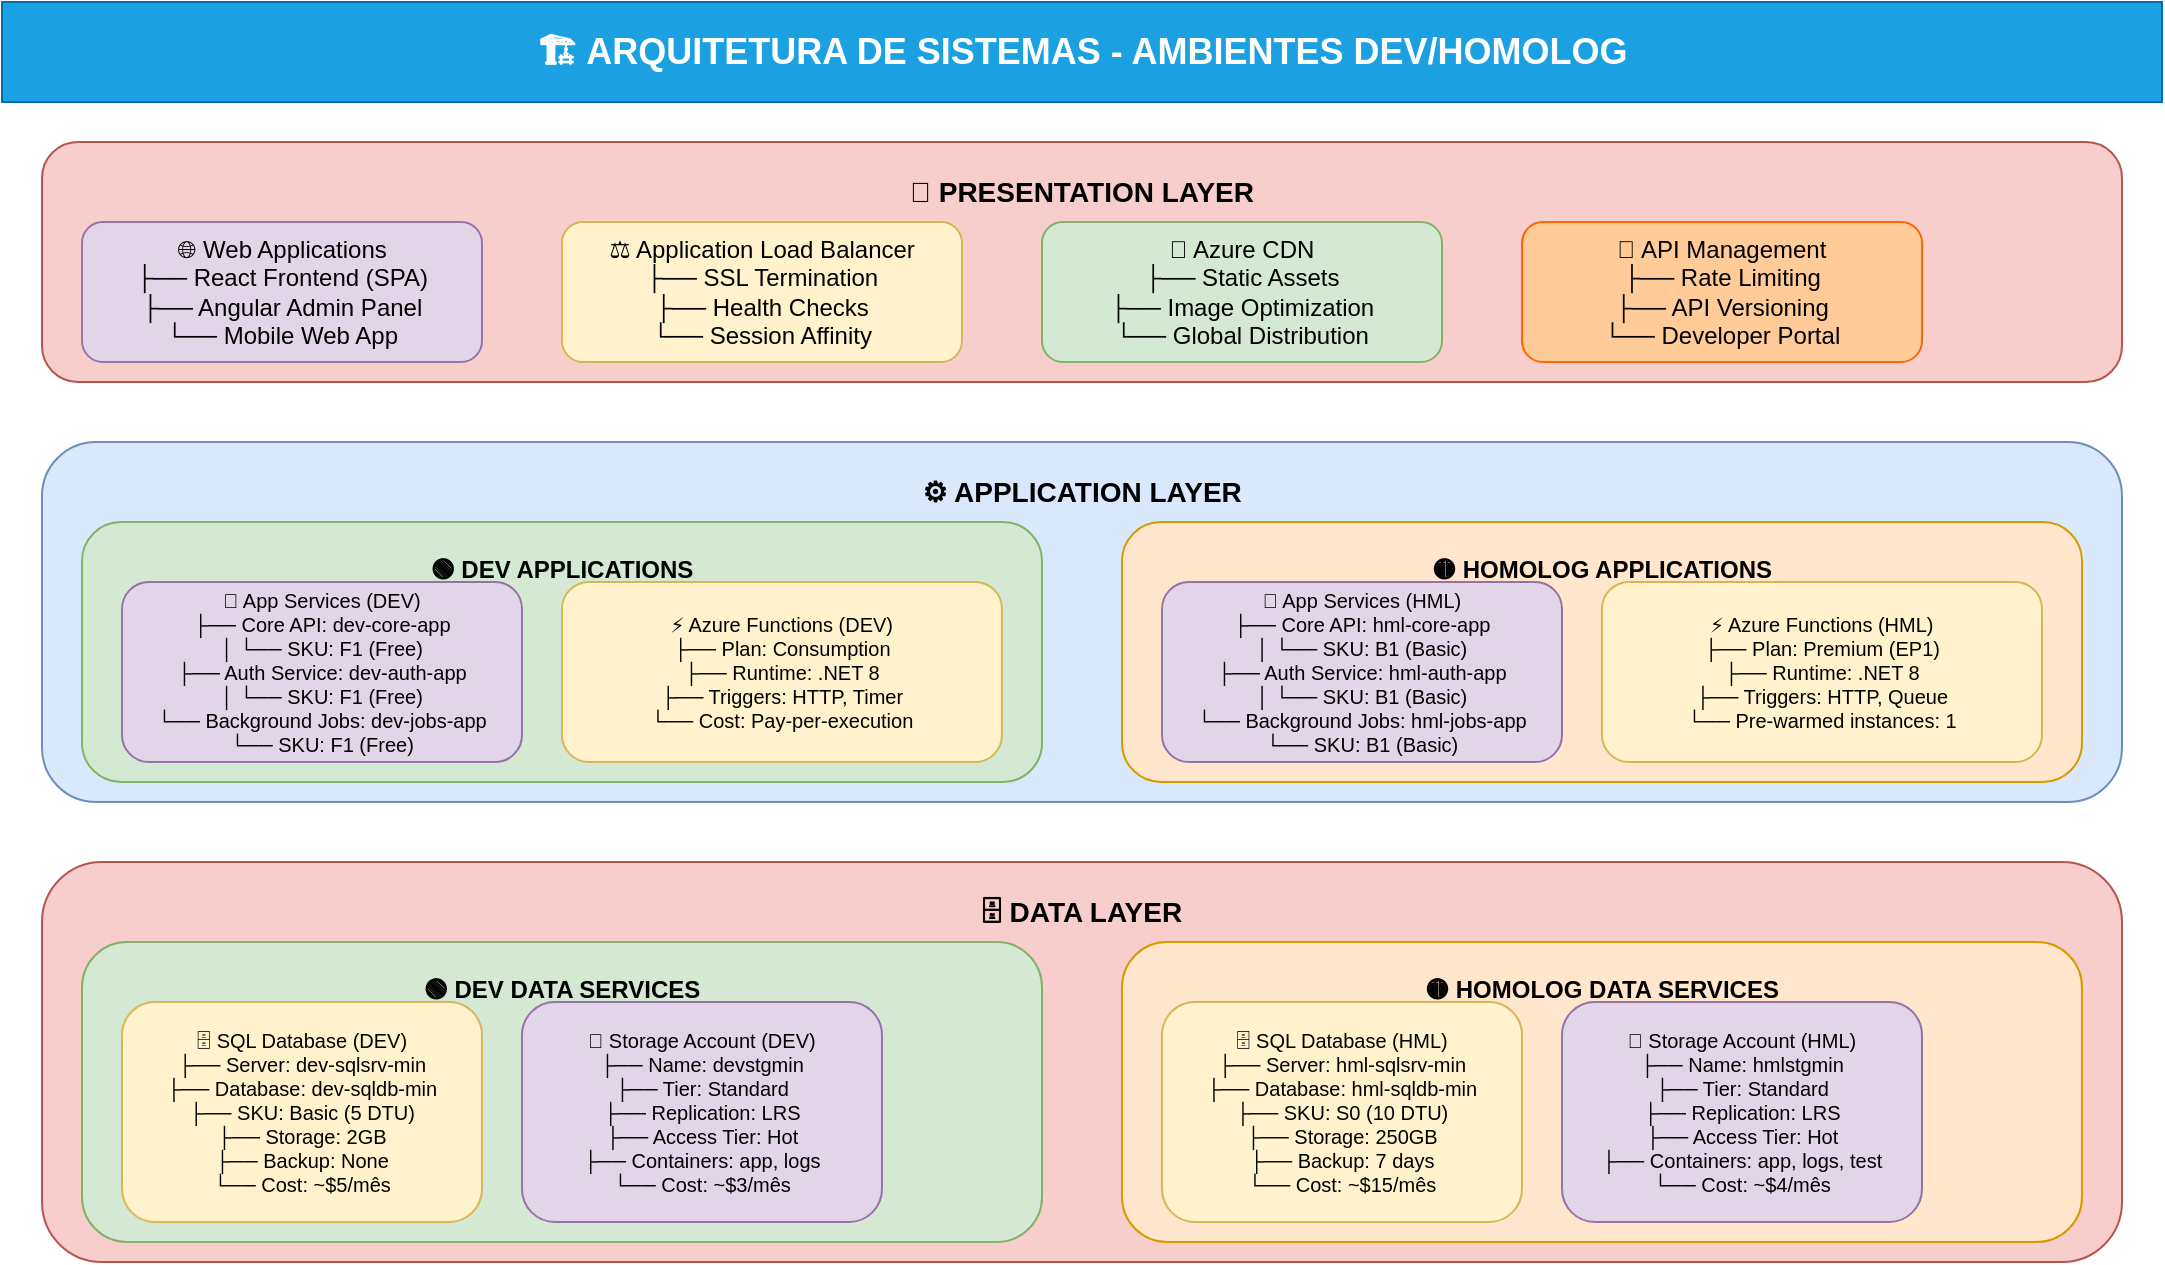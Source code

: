 <?xml version="1.0" encoding="UTF-8"?>
<mxfile version="21.6.5" type="device">
  <diagram name="Arquitetura-de-Sistemas" id="sistemas-arch">
    <mxGraphModel dx="1422" dy="794" grid="1" gridSize="10" guides="1" tooltips="1" connect="1" arrows="1" fold="1" page="1" pageScale="1" pageWidth="1169" pageHeight="827" math="0" shadow="0">
      <root>
        <mxCell id="0" />
        <mxCell id="1" parent="0" />
        
        <!-- Title -->
        <mxCell id="title" value="🏗️ ARQUITETURA DE SISTEMAS - AMBIENTES DEV/HOMOLOG" style="rounded=0;whiteSpace=wrap;html=1;fillColor=#1ba1e2;strokeColor=#006EAF;fontSize=18;fontStyle=1;fontColor=#ffffff;" vertex="1" parent="1">
          <mxGeometry x="40" y="20" width="1080" height="50" as="geometry" />
        </mxCell>
        
        <!-- Presentation Layer -->
        <mxCell id="presentation-layer" value="🎨 PRESENTATION LAYER" style="rounded=1;whiteSpace=wrap;html=1;fillColor=#f8cecc;strokeColor=#b85450;fontSize=14;fontStyle=1;verticalAlign=top;spacingTop=10;" vertex="1" parent="1">
          <mxGeometry x="60" y="90" width="1040" height="120" as="geometry" />
        </mxCell>
        
        <!-- Web Applications -->
        <mxCell id="web-apps" value="🌐 Web Applications&#xa;├── React Frontend (SPA)&#xa;├── Angular Admin Panel&#xa;└── Mobile Web App" style="rounded=1;whiteSpace=wrap;html=1;fillColor=#e1d5e7;strokeColor=#9673a6;fontSize=12;" vertex="1" parent="1">
          <mxGeometry x="80" y="130" width="200" height="70" as="geometry" />
        </mxCell>
        
        <!-- Load Balancer -->
        <mxCell id="sys-lb" value="⚖️ Application Load Balancer&#xa;├── SSL Termination&#xa;├── Health Checks&#xa;└── Session Affinity" style="rounded=1;whiteSpace=wrap;html=1;fillColor=#fff2cc;strokeColor=#d6b656;fontSize=12;" vertex="1" parent="1">
          <mxGeometry x="320" y="130" width="200" height="70" as="geometry" />
        </mxCell>
        
        <!-- CDN -->
        <mxCell id="cdn" value="🚀 Azure CDN&#xa;├── Static Assets&#xa;├── Image Optimization&#xa;└── Global Distribution" style="rounded=1;whiteSpace=wrap;html=1;fillColor=#d5e8d4;strokeColor=#82b366;fontSize=12;" vertex="1" parent="1">
          <mxGeometry x="560" y="130" width="200" height="70" as="geometry" />
        </mxCell>
        
        <!-- API Management -->
        <mxCell id="apim" value="🔌 API Management&#xa;├── Rate Limiting&#xa;├── API Versioning&#xa;└── Developer Portal" style="rounded=1;whiteSpace=wrap;html=1;fillColor=#ffcc99;strokeColor=#ff6600;fontSize=12;" vertex="1" parent="1">
          <mxGeometry x="800" y="130" width="200" height="70" as="geometry" />
        </mxCell>
        
        <!-- Application Layer -->
        <mxCell id="application-layer" value="⚙️ APPLICATION LAYER" style="rounded=1;whiteSpace=wrap;html=1;fillColor=#dae8fc;strokeColor=#6c8ebf;fontSize=14;fontStyle=1;verticalAlign=top;spacingTop=10;" vertex="1" parent="1">
          <mxGeometry x="60" y="240" width="1040" height="180" as="geometry" />
        </mxCell>
        
        <!-- DEV Environment Apps -->
        <mxCell id="dev-apps" value="🟢 DEV APPLICATIONS" style="rounded=1;whiteSpace=wrap;html=1;fillColor=#d5e8d4;strokeColor=#82b366;fontSize=12;fontStyle=1;verticalAlign=top;spacingTop=10;" vertex="1" parent="1">
          <mxGeometry x="80" y="280" width="480" height="130" as="geometry" />
        </mxCell>
        
        <!-- DEV App Services -->
        <mxCell id="dev-app-services" value="🔧 App Services (DEV)&#xa;├── Core API: dev-core-app&#xa;│   └── SKU: F1 (Free)&#xa;├── Auth Service: dev-auth-app&#xa;│   └── SKU: F1 (Free)&#xa;└── Background Jobs: dev-jobs-app&#xa;    └── SKU: F1 (Free)" style="rounded=1;whiteSpace=wrap;html=1;fillColor=#e1d5e7;strokeColor=#9673a6;fontSize=10;" vertex="1" parent="1">
          <mxGeometry x="100" y="310" width="200" height="90" as="geometry" />
        </mxCell>
        
        <!-- DEV Functions -->
        <mxCell id="dev-functions" value="⚡ Azure Functions (DEV)&#xa;├── Plan: Consumption&#xa;├── Runtime: .NET 8&#xa;├── Triggers: HTTP, Timer&#xa;└── Cost: Pay-per-execution" style="rounded=1;whiteSpace=wrap;html=1;fillColor=#fff2cc;strokeColor=#d6b656;fontSize=10;" vertex="1" parent="1">
          <mxGeometry x="320" y="310" width="220" height="90" as="geometry" />
        </mxCell>
        
        <!-- HOMOLOG Environment Apps -->
        <mxCell id="hml-apps" value="🟡 HOMOLOG APPLICATIONS" style="rounded=1;whiteSpace=wrap;html=1;fillColor=#ffe6cc;strokeColor=#d79b00;fontSize=12;fontStyle=1;verticalAlign=top;spacingTop=10;" vertex="1" parent="1">
          <mxGeometry x="600" y="280" width="480" height="130" as="geometry" />
        </mxCell>
        
        <!-- HOMOLOG App Services -->
        <mxCell id="hml-app-services" value="🔧 App Services (HML)&#xa;├── Core API: hml-core-app&#xa;│   └── SKU: B1 (Basic)&#xa;├── Auth Service: hml-auth-app&#xa;│   └── SKU: B1 (Basic)&#xa;└── Background Jobs: hml-jobs-app&#xa;    └── SKU: B1 (Basic)" style="rounded=1;whiteSpace=wrap;html=1;fillColor=#e1d5e7;strokeColor=#9673a6;fontSize=10;" vertex="1" parent="1">
          <mxGeometry x="620" y="310" width="200" height="90" as="geometry" />
        </mxCell>
        
        <!-- HOMOLOG Functions -->
        <mxCell id="hml-functions" value="⚡ Azure Functions (HML)&#xa;├── Plan: Premium (EP1)&#xa;├── Runtime: .NET 8&#xa;├── Triggers: HTTP, Queue&#xa;└── Pre-warmed instances: 1" style="rounded=1;whiteSpace=wrap;html=1;fillColor=#fff2cc;strokeColor=#d6b656;fontSize=10;" vertex="1" parent="1">
          <mxGeometry x="840" y="310" width="220" height="90" as="geometry" />
        </mxCell>
        
        <!-- Data Layer -->
        <mxCell id="data-layer" value="🗄️ DATA LAYER" style="rounded=1;whiteSpace=wrap;html=1;fillColor=#f8cecc;strokeColor=#b85450;fontSize=14;fontStyle=1;verticalAlign=top;spacingTop=10;" vertex="1" parent="1">
          <mxGeometry x="60" y="450" width="1040" height="200" as="geometry" />
        </mxCell>
        
        <!-- DEV Data Services -->
        <mxCell id="dev-data" value="🟢 DEV DATA SERVICES" style="rounded=1;whiteSpace=wrap;html=1;fillColor=#d5e8d4;strokeColor=#82b366;fontSize=12;fontStyle=1;verticalAlign=top;spacingTop=10;" vertex="1" parent="1">
          <mxGeometry x="80" y="490" width="480" height="150" as="geometry" />
        </mxCell>
        
        <!-- DEV SQL Database -->
        <mxCell id="dev-sql-detail" value="🗄️ SQL Database (DEV)&#xa;├── Server: dev-sqlsrv-min&#xa;├── Database: dev-sqldb-min&#xa;├── SKU: Basic (5 DTU)&#xa;├── Storage: 2GB&#xa;├── Backup: None&#xa;└── Cost: ~$5/mês" style="rounded=1;whiteSpace=wrap;html=1;fillColor=#fff2cc;strokeColor=#d6b656;fontSize=10;" vertex="1" parent="1">
          <mxGeometry x="100" y="520" width="180" height="110" as="geometry" />
        </mxCell>
        
        <!-- DEV Storage -->
        <mxCell id="dev-storage-detail" value="💾 Storage Account (DEV)&#xa;├── Name: devstgmin&#xa;├── Tier: Standard&#xa;├── Replication: LRS&#xa;├── Access Tier: Hot&#xa;├── Containers: app, logs&#xa;└── Cost: ~$3/mês" style="rounded=1;whiteSpace=wrap;html=1;fillColor=#e1d5e7;strokeColor=#9673a6;fontSize=10;" vertex="1" parent="1">
          <mxGeometry x="300" y="520" width="180" height="110" as="geometry" />
        </mxCell>
        
        <!-- HOMOLOG Data Services -->
        <mxCell id="hml-data" value="🟡 HOMOLOG DATA SERVICES" style="rounded=1;whiteSpace=wrap;html=1;fillColor=#ffe6cc;strokeColor=#d79b00;fontSize=12;fontStyle=1;verticalAlign=top;spacingTop=10;" vertex="1" parent="1">
          <mxGeometry x="600" y="490" width="480" height="150" as="geometry" />
        </mxCell>
        
        <!-- HOMOLOG SQL Database -->
        <mxCell id="hml-sql-detail" value="🗄️ SQL Database (HML)&#xa;├── Server: hml-sqlsrv-min&#xa;├── Database: hml-sqldb-min&#xa;├── SKU: S0 (10 DTU)&#xa;├── Storage: 250GB&#xa;├── Backup: 7 days&#xa;└── Cost: ~$15/mês" style="rounded=1;whiteSpace=wrap;html=1;fillColor=#fff2cc;strokeColor=#d6b656;fontSize=10;" vertex="1" parent="1">
          <mxGeometry x="620" y="520" width="180" height="110" as="geometry" />
        </mxCell>
        
        <!-- HOMOLOG Storage -->
        <mxCell id="hml-storage-detail" value="💾 Storage Account (HML)&#xa;├── Name: hmlstgmin&#xa;├── Tier: Standard&#xa;├── Replication: LRS&#xa;├── Access Tier: Hot&#xa;├── Containers: app, logs, test&#xa;└── Cost: ~$4/mês" style="rounded=1;whiteSpace=wrap;html=1;fillColor=#e1d5e7;strokeColor=#9673a6;fontSize=10;" vertex="1" parent="1">
          <mxGeometry x="820" y="520" width="180" height="110" as="geometry" />
        </mxCell>
        
        <!-- Cache Layer -->
        <mxCell id="cache-layer" value="🚀 CACHE & MONITORING LAYER" style="rounded=1;whiteSpace=wrap;html=1;fillColor=#ffcc99;strokeColor=#ff6600;fontSize=14;fontStyle=1;verticalAlign=top;spacingTop=10;" vertex="1" parent="1">
          <mxGeometry x="60" y="680" width="1040" height="120" as="geometry" />
        </mxCell>
        
        <!-- Redis Cache -->
        <mxCell id="redis" value="⚡ Redis Cache&#xa;├── DEV: None (cost optimization)&#xa;└── HML: Basic C0 (250MB)" style="rounded=1;whiteSpace=wrap;html=1;fillColor=#f8cecc;strokeColor=#b85450;fontSize=11;" vertex="1" parent="1">
          <mxGeometry x="80" y="720" width="200" height="70" as="geometry" />
        </mxCell>
        
        <!-- Application Insights -->
        <mxCell id="app-insights" value="📊 Application Insights&#xa;├── DEV: Basic monitoring&#xa;└── HML: Standard monitoring" style="rounded=1;whiteSpace=wrap;html=1;fillColor=#d5e8d4;strokeColor=#82b366;fontSize=11;" vertex="1" parent="1">
          <mxGeometry x="320" y="720" width="200" height="70" as="geometry" />
        </mxCell>
        
        <!-- Log Analytics -->
        <mxCell id="log-analytics" value="📋 Log Analytics&#xa;├── Workspace: shared-logs&#xa;└── Retention: 30 days" style="rounded=1;whiteSpace=wrap;html=1;fillColor=#e1d5e7;strokeColor=#9673a6;fontSize=11;" vertex="1" parent="1">
          <mxGeometry x="560" y="720" width="200" height="70" as="geometry" />
        </mxCell>
        
        <!-- Key Vault -->
        <mxCell id="key-vault" value="🔐 Key Vault&#xa;├── DEV: dev-keyvault&#xa;├── HML: hml-keyvault&#xa;└── Secrets: DB conn, API keys" style="rounded=1;whiteSpace=wrap;html=1;fillColor=#fff2cc;strokeColor=#d6b656;fontSize=11;" vertex="1" parent="1">
          <mxGeometry x="800" y="720" width="200" height="70" as="geometry" />
        </mxCell>
        
        <!-- Data Flow Arrows -->
        <mxCell id="flow1" value="" style="endArrow=classic;html=1;strokeColor=#82b366;strokeWidth=2;" edge="1" parent="1" source="dev-app-services" target="dev-sql-detail">
          <mxGeometry width="50" height="50" relative="1" as="geometry">
            <mxPoint x="400" y="400" as="sourcePoint" />
            <mxPoint x="450" y="350" as="targetPoint" />
          </mxGeometry>
        </mxCell>
        
        <mxCell id="flow2" value="" style="endArrow=classic;html=1;strokeColor=#d79b00;strokeWidth=2;" edge="1" parent="1" source="hml-app-services" target="hml-sql-detail">
          <mxGeometry width="50" height="50" relative="1" as="geometry">
            <mxPoint x="400" y="400" as="sourcePoint" />
            <mxPoint x="450" y="350" as="targetPoint" />
          </mxGeometry>
        </mxCell>
        
      </root>
    </mxGraphModel>
  </diagram>
</mxfile>
